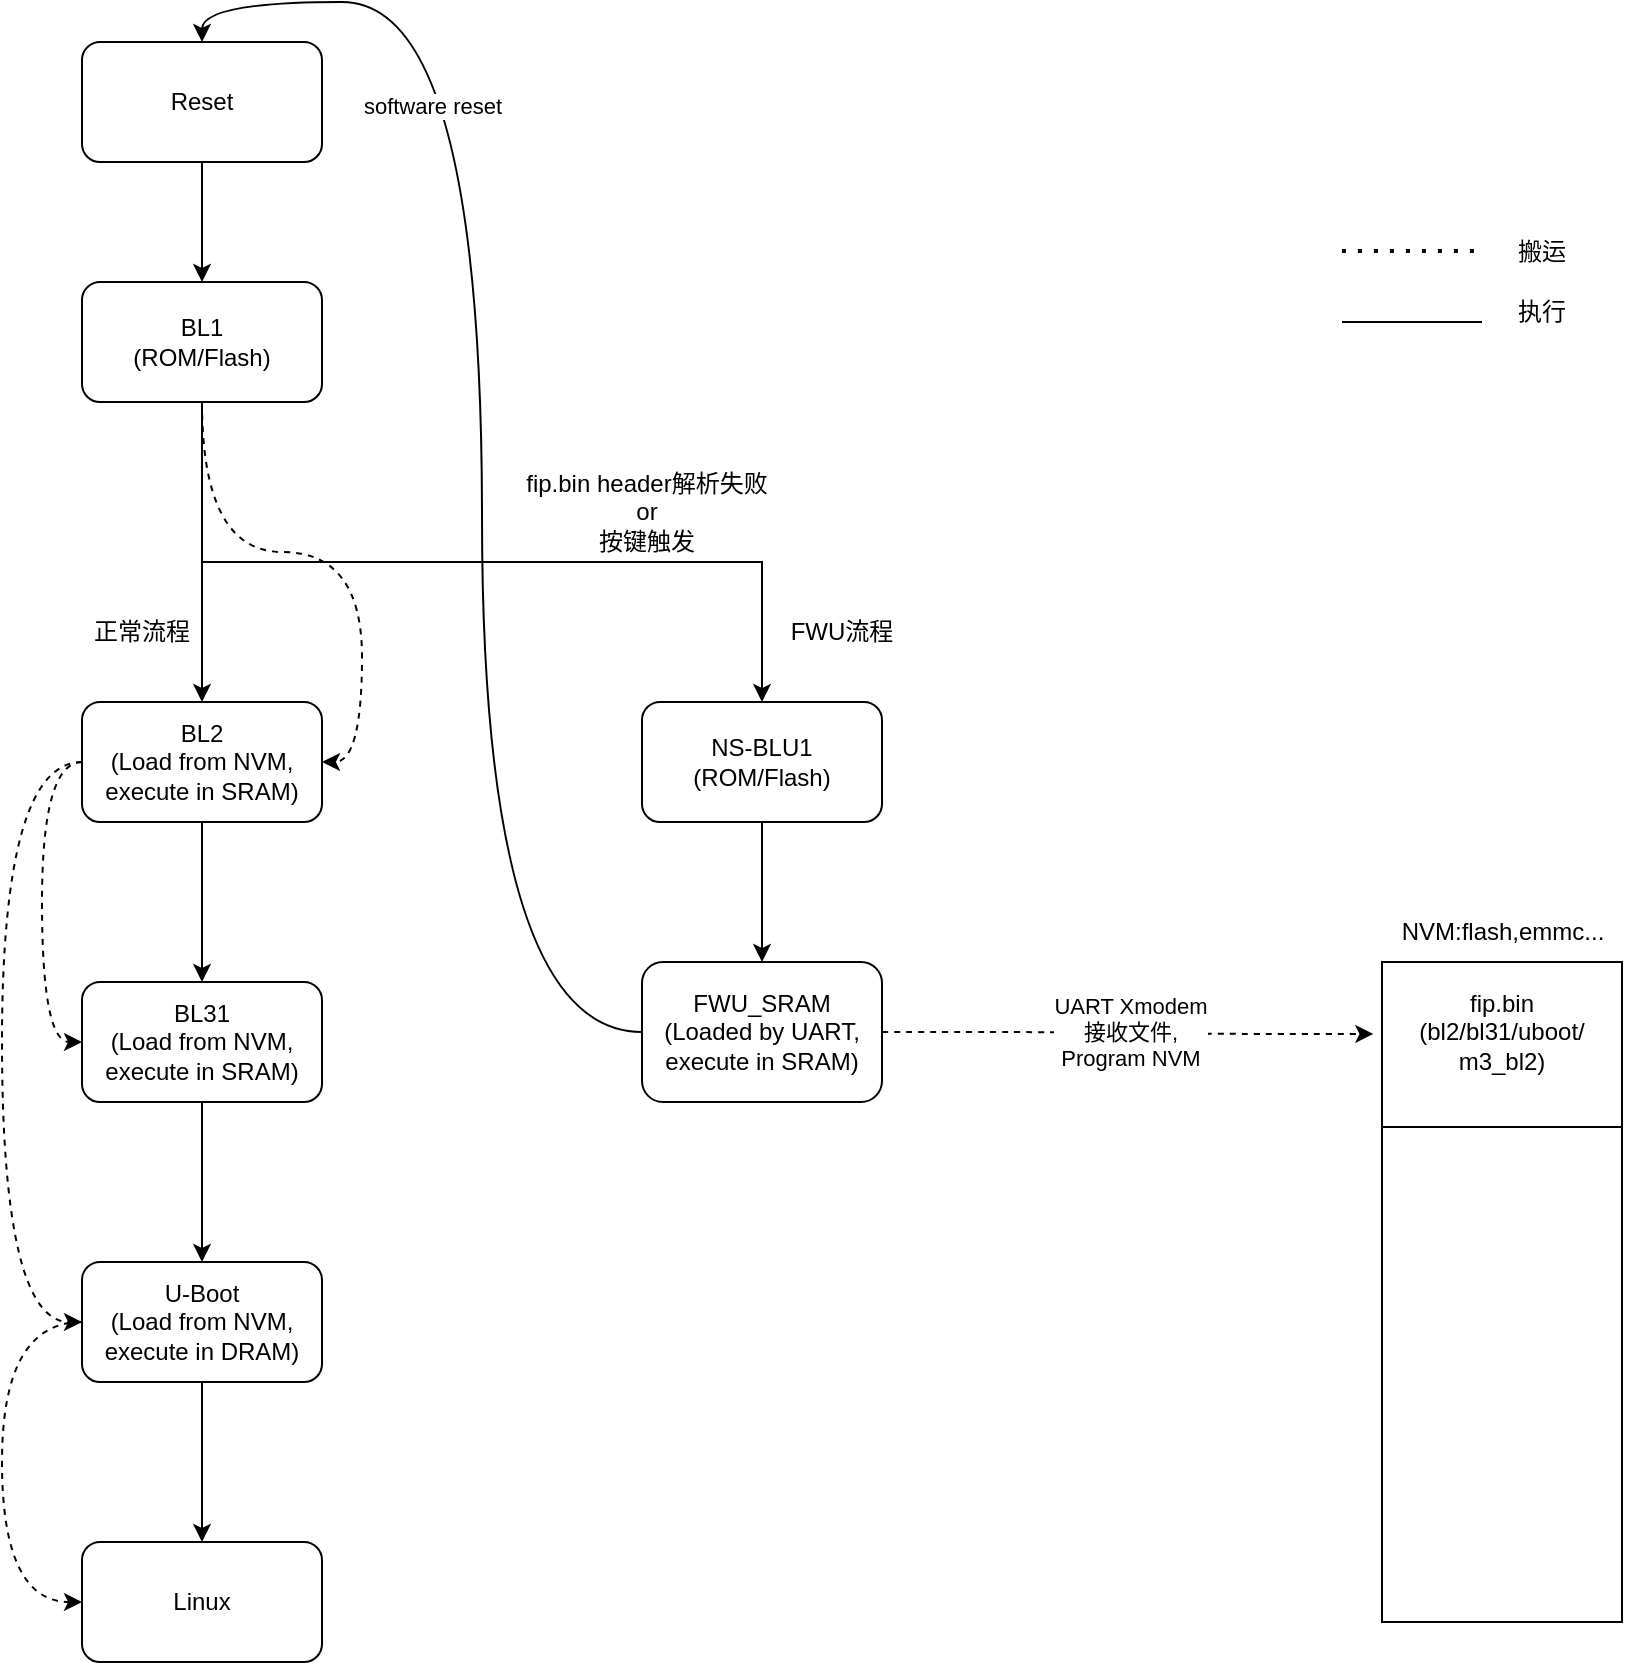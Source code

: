 <mxfile version="20.6.2" type="device"><diagram id="o_MUUVl6Aur_tMelSi7o" name="Page-1"><mxGraphModel dx="1452" dy="920" grid="1" gridSize="10" guides="1" tooltips="1" connect="1" arrows="1" fold="1" page="1" pageScale="1" pageWidth="1600" pageHeight="1200" math="0" shadow="0"><root><mxCell id="0"/><mxCell id="1" parent="0"/><mxCell id="GZyYZc6eBts48oQijUUC-1" value="" style="edgeStyle=orthogonalEdgeStyle;rounded=0;orthogonalLoop=1;jettySize=auto;html=1;" edge="1" parent="1" source="GZyYZc6eBts48oQijUUC-3" target="GZyYZc6eBts48oQijUUC-8"><mxGeometry relative="1" as="geometry"><Array as="points"><mxPoint x="380" y="1250"/><mxPoint x="380" y="1250"/></Array></mxGeometry></mxCell><mxCell id="GZyYZc6eBts48oQijUUC-2" style="edgeStyle=orthogonalEdgeStyle;curved=1;orthogonalLoop=1;jettySize=auto;html=1;exitX=0.5;exitY=1;exitDx=0;exitDy=0;entryX=1;entryY=0.5;entryDx=0;entryDy=0;dashed=1;strokeColor=default;" edge="1" parent="1" source="GZyYZc6eBts48oQijUUC-3" target="GZyYZc6eBts48oQijUUC-8"><mxGeometry relative="1" as="geometry"/></mxCell><mxCell id="GZyYZc6eBts48oQijUUC-3" value="BL1&lt;br&gt;(ROM/Flash)" style="rounded=1;whiteSpace=wrap;html=1;" vertex="1" parent="1"><mxGeometry x="320" y="1140" width="120" height="60" as="geometry"/></mxCell><mxCell id="GZyYZc6eBts48oQijUUC-4" value="" style="edgeStyle=orthogonalEdgeStyle;rounded=0;orthogonalLoop=1;jettySize=auto;html=1;" edge="1" parent="1" source="GZyYZc6eBts48oQijUUC-8" target="GZyYZc6eBts48oQijUUC-10"><mxGeometry relative="1" as="geometry"/></mxCell><mxCell id="GZyYZc6eBts48oQijUUC-5" style="edgeStyle=orthogonalEdgeStyle;orthogonalLoop=1;jettySize=auto;html=1;exitX=0;exitY=0.5;exitDx=0;exitDy=0;entryX=0;entryY=0.5;entryDx=0;entryDy=0;dashed=1;strokeColor=default;curved=1;" edge="1" parent="1" source="GZyYZc6eBts48oQijUUC-8" target="GZyYZc6eBts48oQijUUC-10"><mxGeometry relative="1" as="geometry"/></mxCell><mxCell id="GZyYZc6eBts48oQijUUC-6" style="edgeStyle=orthogonalEdgeStyle;orthogonalLoop=1;jettySize=auto;html=1;exitX=0;exitY=0.5;exitDx=0;exitDy=0;entryX=0;entryY=0.5;entryDx=0;entryDy=0;dashed=1;curved=1;" edge="1" parent="1" source="GZyYZc6eBts48oQijUUC-8" target="GZyYZc6eBts48oQijUUC-13"><mxGeometry relative="1" as="geometry"><Array as="points"><mxPoint x="280" y="1380"/><mxPoint x="280" y="1660"/></Array></mxGeometry></mxCell><mxCell id="GZyYZc6eBts48oQijUUC-8" value="BL2&lt;br&gt;(Load from NVM, execute in SRAM)" style="rounded=1;whiteSpace=wrap;html=1;" vertex="1" parent="1"><mxGeometry x="320" y="1350" width="120" height="60" as="geometry"/></mxCell><mxCell id="GZyYZc6eBts48oQijUUC-9" value="" style="edgeStyle=orthogonalEdgeStyle;rounded=0;orthogonalLoop=1;jettySize=auto;html=1;" edge="1" parent="1" source="GZyYZc6eBts48oQijUUC-10" target="GZyYZc6eBts48oQijUUC-13"><mxGeometry relative="1" as="geometry"/></mxCell><mxCell id="GZyYZc6eBts48oQijUUC-10" value="BL31&lt;br&gt;(Load from NVM, execute in SRAM)" style="rounded=1;whiteSpace=wrap;html=1;" vertex="1" parent="1"><mxGeometry x="320" y="1490" width="120" height="60" as="geometry"/></mxCell><mxCell id="GZyYZc6eBts48oQijUUC-11" value="" style="edgeStyle=orthogonalEdgeStyle;rounded=0;orthogonalLoop=1;jettySize=auto;html=1;" edge="1" parent="1" source="GZyYZc6eBts48oQijUUC-13" target="GZyYZc6eBts48oQijUUC-14"><mxGeometry relative="1" as="geometry"/></mxCell><mxCell id="GZyYZc6eBts48oQijUUC-12" style="edgeStyle=orthogonalEdgeStyle;orthogonalLoop=1;jettySize=auto;html=1;exitX=0;exitY=0.5;exitDx=0;exitDy=0;entryX=0;entryY=0.5;entryDx=0;entryDy=0;curved=1;dashed=1;" edge="1" parent="1" source="GZyYZc6eBts48oQijUUC-13" target="GZyYZc6eBts48oQijUUC-14"><mxGeometry relative="1" as="geometry"><Array as="points"><mxPoint x="280" y="1660"/><mxPoint x="280" y="1800"/></Array></mxGeometry></mxCell><mxCell id="GZyYZc6eBts48oQijUUC-13" value="U-Boot&lt;br&gt;(Load from NVM, execute in DRAM)" style="rounded=1;whiteSpace=wrap;html=1;" vertex="1" parent="1"><mxGeometry x="320" y="1630" width="120" height="60" as="geometry"/></mxCell><mxCell id="GZyYZc6eBts48oQijUUC-14" value="Linux" style="rounded=1;whiteSpace=wrap;html=1;" vertex="1" parent="1"><mxGeometry x="320" y="1770" width="120" height="60" as="geometry"/></mxCell><mxCell id="GZyYZc6eBts48oQijUUC-15" value="" style="edgeStyle=elbowEdgeStyle;elbow=vertical;endArrow=classic;html=1;rounded=0;" edge="1" parent="1"><mxGeometry width="50" height="50" relative="1" as="geometry"><mxPoint x="380" y="1210" as="sourcePoint"/><mxPoint x="660" y="1350" as="targetPoint"/></mxGeometry></mxCell><mxCell id="GZyYZc6eBts48oQijUUC-16" value="fip.bin header解析失败 &lt;br&gt;or &lt;br&gt;按键触发" style="text;html=1;strokeColor=none;fillColor=none;align=center;verticalAlign=middle;whiteSpace=wrap;rounded=0;" vertex="1" parent="1"><mxGeometry x="510" y="1240" width="185" height="30" as="geometry"/></mxCell><mxCell id="GZyYZc6eBts48oQijUUC-17" value="正常流程" style="text;html=1;strokeColor=none;fillColor=none;align=center;verticalAlign=middle;whiteSpace=wrap;rounded=0;" vertex="1" parent="1"><mxGeometry x="320" y="1300" width="60" height="30" as="geometry"/></mxCell><mxCell id="GZyYZc6eBts48oQijUUC-18" value="FWU流程" style="text;html=1;strokeColor=none;fillColor=none;align=center;verticalAlign=middle;whiteSpace=wrap;rounded=0;" vertex="1" parent="1"><mxGeometry x="670" y="1300" width="60" height="30" as="geometry"/></mxCell><mxCell id="GZyYZc6eBts48oQijUUC-50" style="edgeStyle=orthogonalEdgeStyle;rounded=0;orthogonalLoop=1;jettySize=auto;html=1;entryX=0.5;entryY=0;entryDx=0;entryDy=0;" edge="1" parent="1" source="GZyYZc6eBts48oQijUUC-22" target="GZyYZc6eBts48oQijUUC-49"><mxGeometry relative="1" as="geometry"/></mxCell><mxCell id="GZyYZc6eBts48oQijUUC-22" value="NS-BLU1&lt;br&gt;(ROM/Flash)" style="rounded=1;whiteSpace=wrap;html=1;" vertex="1" parent="1"><mxGeometry x="600" y="1350" width="120" height="60" as="geometry"/></mxCell><mxCell id="GZyYZc6eBts48oQijUUC-32" value="" style="rounded=0;whiteSpace=wrap;html=1;" vertex="1" parent="1"><mxGeometry x="970" y="1480" width="120" height="330" as="geometry"/></mxCell><mxCell id="GZyYZc6eBts48oQijUUC-33" value="NVM:flash,emmc..." style="text;html=1;align=center;verticalAlign=middle;resizable=0;points=[];autosize=1;strokeColor=none;fillColor=none;" vertex="1" parent="1"><mxGeometry x="970" y="1450" width="120" height="30" as="geometry"/></mxCell><mxCell id="GZyYZc6eBts48oQijUUC-34" value="fip.bin&lt;br&gt;(bl2/bl31/uboot/&lt;br&gt;m3_bl2)" style="text;html=1;strokeColor=none;fillColor=none;align=center;verticalAlign=middle;whiteSpace=wrap;rounded=0;" vertex="1" parent="1"><mxGeometry x="1000" y="1500" width="60" height="30" as="geometry"/></mxCell><mxCell id="GZyYZc6eBts48oQijUUC-38" value="" style="endArrow=none;dashed=1;html=1;dashPattern=1 3;strokeWidth=2;strokeColor=default;curved=1;" edge="1" parent="1"><mxGeometry width="50" height="50" relative="1" as="geometry"><mxPoint x="950" y="1124.5" as="sourcePoint"/><mxPoint x="1020" y="1124.5" as="targetPoint"/></mxGeometry></mxCell><mxCell id="GZyYZc6eBts48oQijUUC-39" value="搬运" style="text;html=1;strokeColor=none;fillColor=none;align=center;verticalAlign=middle;whiteSpace=wrap;rounded=0;" vertex="1" parent="1"><mxGeometry x="1020" y="1110" width="60" height="30" as="geometry"/></mxCell><mxCell id="GZyYZc6eBts48oQijUUC-40" value="" style="endArrow=none;html=1;strokeColor=default;curved=1;" edge="1" parent="1"><mxGeometry width="50" height="50" relative="1" as="geometry"><mxPoint x="950" y="1160" as="sourcePoint"/><mxPoint x="1020" y="1160" as="targetPoint"/></mxGeometry></mxCell><mxCell id="GZyYZc6eBts48oQijUUC-41" value="执行" style="text;html=1;strokeColor=none;fillColor=none;align=center;verticalAlign=middle;whiteSpace=wrap;rounded=0;" vertex="1" parent="1"><mxGeometry x="1020" y="1140" width="60" height="30" as="geometry"/></mxCell><mxCell id="GZyYZc6eBts48oQijUUC-43" value="" style="endArrow=none;html=1;strokeColor=default;entryX=0;entryY=0.25;entryDx=0;entryDy=0;exitX=1;exitY=0.25;exitDx=0;exitDy=0;rounded=0;" edge="1" parent="1" source="GZyYZc6eBts48oQijUUC-32" target="GZyYZc6eBts48oQijUUC-32"><mxGeometry width="50" height="50" relative="1" as="geometry"><mxPoint x="1239.52" y="1590" as="sourcePoint"/><mxPoint x="1289.52" y="1540" as="targetPoint"/></mxGeometry></mxCell><mxCell id="GZyYZc6eBts48oQijUUC-45" style="edgeStyle=orthogonalEdgeStyle;curved=1;orthogonalLoop=1;jettySize=auto;html=1;exitX=0.5;exitY=1;exitDx=0;exitDy=0;entryX=0.5;entryY=0;entryDx=0;entryDy=0;" edge="1" parent="1" source="GZyYZc6eBts48oQijUUC-46" target="GZyYZc6eBts48oQijUUC-3"><mxGeometry relative="1" as="geometry"/></mxCell><mxCell id="GZyYZc6eBts48oQijUUC-46" value="Reset" style="rounded=1;whiteSpace=wrap;html=1;" vertex="1" parent="1"><mxGeometry x="320" y="1020" width="120" height="60" as="geometry"/></mxCell><mxCell id="GZyYZc6eBts48oQijUUC-52" value="UART Xmodem&lt;br&gt;接收文件,&lt;br&gt;Program NVM" style="edgeStyle=orthogonalEdgeStyle;curved=1;orthogonalLoop=1;jettySize=auto;html=1;entryX=-0.036;entryY=0.109;entryDx=0;entryDy=0;entryPerimeter=0;dashed=1;" edge="1" parent="1" source="GZyYZc6eBts48oQijUUC-49" target="GZyYZc6eBts48oQijUUC-32"><mxGeometry relative="1" as="geometry"/></mxCell><mxCell id="GZyYZc6eBts48oQijUUC-53" style="edgeStyle=orthogonalEdgeStyle;curved=1;orthogonalLoop=1;jettySize=auto;html=1;entryX=0.5;entryY=0;entryDx=0;entryDy=0;" edge="1" parent="1" source="GZyYZc6eBts48oQijUUC-49" target="GZyYZc6eBts48oQijUUC-46"><mxGeometry relative="1" as="geometry"/></mxCell><mxCell id="GZyYZc6eBts48oQijUUC-54" value="software reset" style="edgeLabel;html=1;align=center;verticalAlign=middle;resizable=0;points=[];" vertex="1" connectable="0" parent="GZyYZc6eBts48oQijUUC-53"><mxGeometry x="0.439" y="25" relative="1" as="geometry"><mxPoint as="offset"/></mxGeometry></mxCell><mxCell id="GZyYZc6eBts48oQijUUC-49" value="FWU_SRAM&lt;br&gt;(Loaded by UART, execute in SRAM)" style="rounded=1;whiteSpace=wrap;html=1;" vertex="1" parent="1"><mxGeometry x="600" y="1480" width="120" height="70" as="geometry"/></mxCell></root></mxGraphModel></diagram></mxfile>